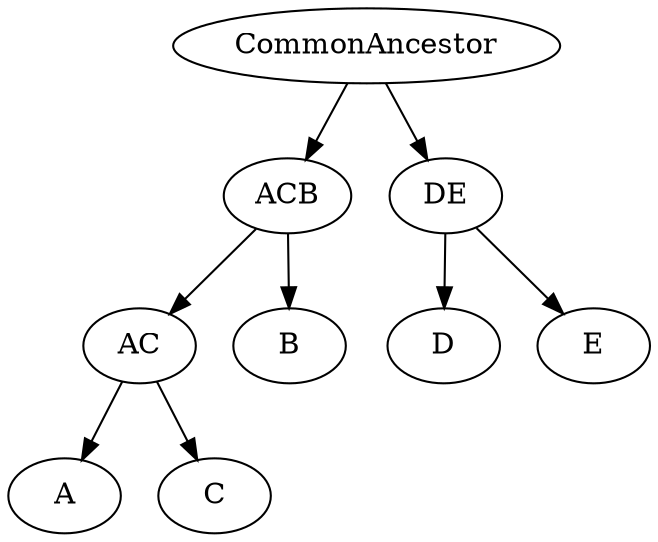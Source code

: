 digraph UPGMA_Tree
{
  CommonAncestor -> ACB
  ACB            -> AC
  AC             -> A
  AC             -> C
  ACB            -> B
  CommonAncestor -> DE
  DE             -> D
  DE             -> E
}
